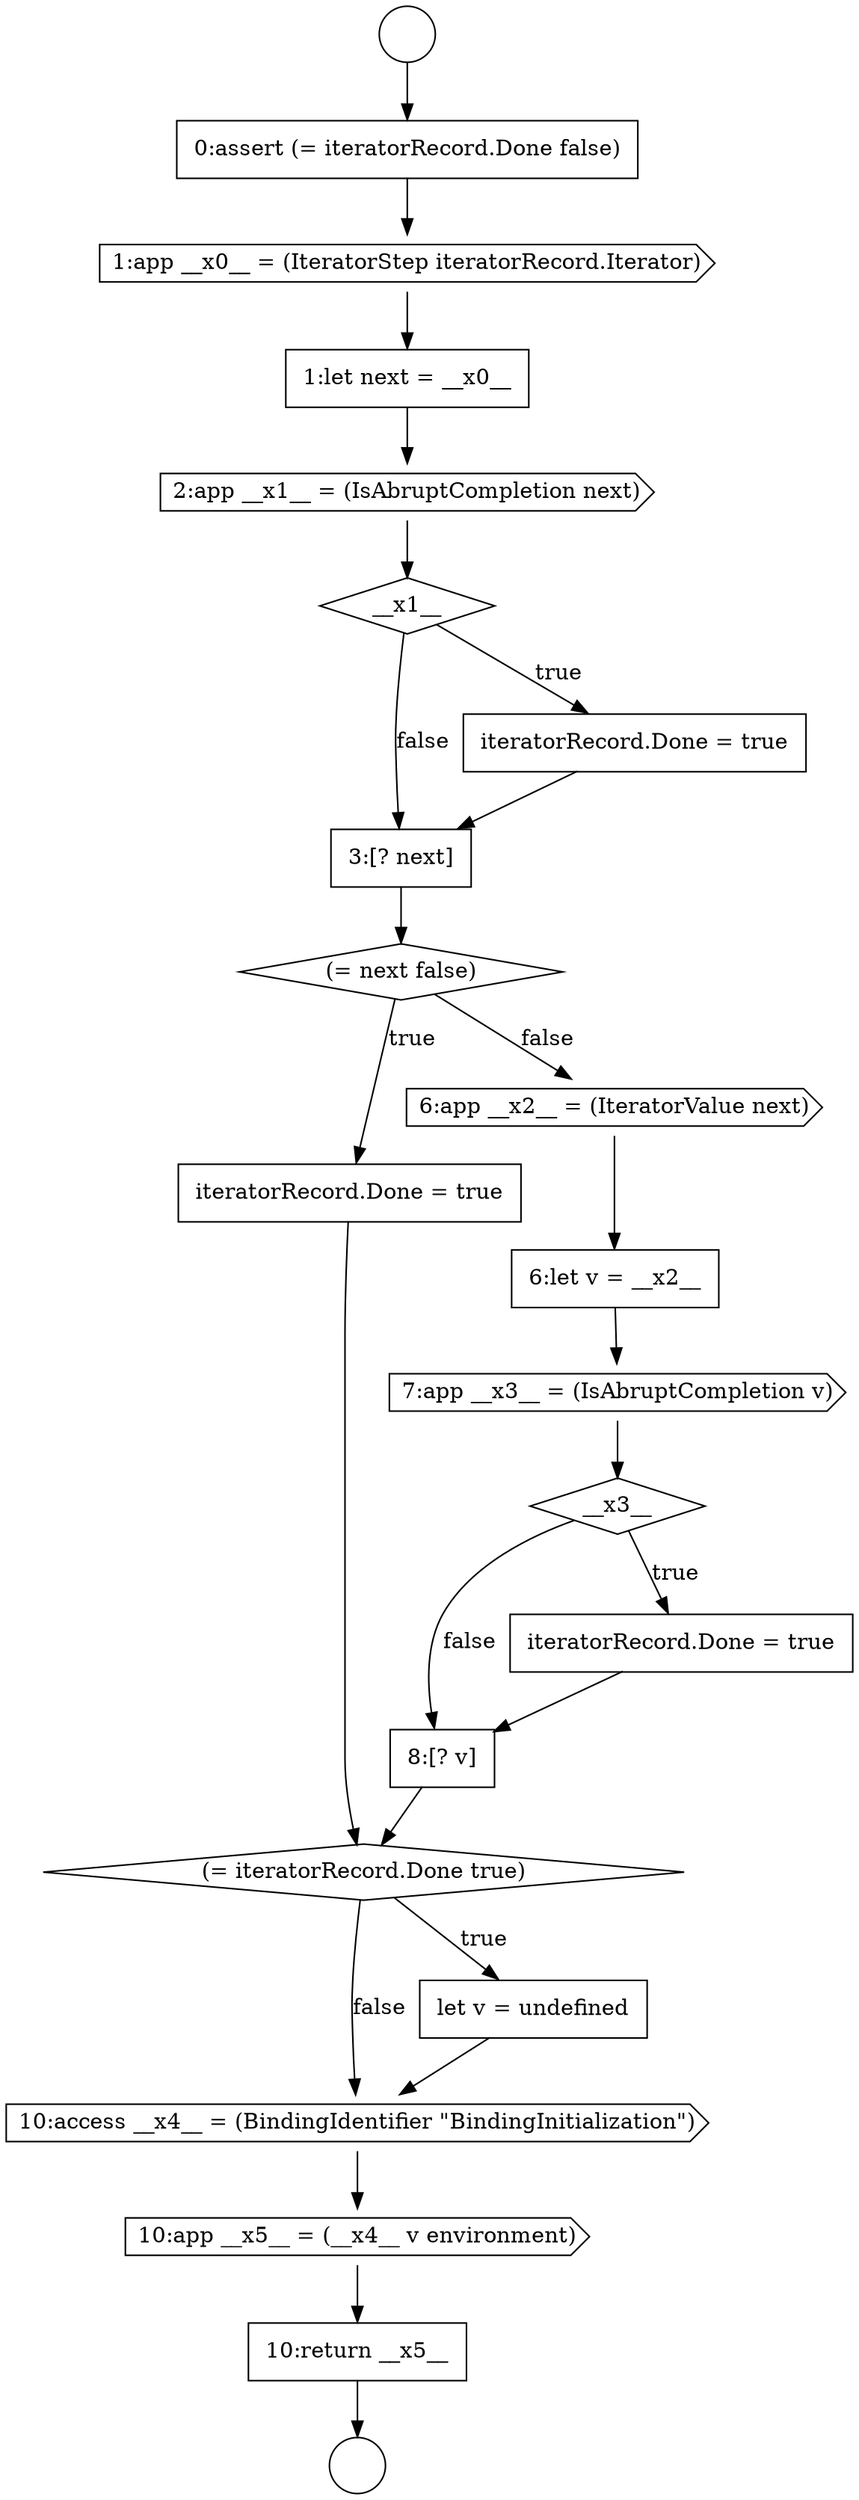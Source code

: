 digraph {
  node8154 [shape=none, margin=0, label=<<font color="black">
    <table border="0" cellborder="1" cellspacing="0" cellpadding="10">
      <tr><td align="left">6:let v = __x2__</td></tr>
    </table>
  </font>> color="black" fillcolor="white" style=filled]
  node8150 [shape=none, margin=0, label=<<font color="black">
    <table border="0" cellborder="1" cellspacing="0" cellpadding="10">
      <tr><td align="left">3:[? next]</td></tr>
    </table>
  </font>> color="black" fillcolor="white" style=filled]
  node8146 [shape=none, margin=0, label=<<font color="black">
    <table border="0" cellborder="1" cellspacing="0" cellpadding="10">
      <tr><td align="left">1:let next = __x0__</td></tr>
    </table>
  </font>> color="black" fillcolor="white" style=filled]
  node8161 [shape=cds, label=<<font color="black">10:access __x4__ = (BindingIdentifier &quot;BindingInitialization&quot;)</font>> color="black" fillcolor="white" style=filled]
  node8158 [shape=none, margin=0, label=<<font color="black">
    <table border="0" cellborder="1" cellspacing="0" cellpadding="10">
      <tr><td align="left">8:[? v]</td></tr>
    </table>
  </font>> color="black" fillcolor="white" style=filled]
  node8149 [shape=none, margin=0, label=<<font color="black">
    <table border="0" cellborder="1" cellspacing="0" cellpadding="10">
      <tr><td align="left">iteratorRecord.Done = true</td></tr>
    </table>
  </font>> color="black" fillcolor="white" style=filled]
  node8159 [shape=diamond, label=<<font color="black">(= iteratorRecord.Done true)</font>> color="black" fillcolor="white" style=filled]
  node8152 [shape=none, margin=0, label=<<font color="black">
    <table border="0" cellborder="1" cellspacing="0" cellpadding="10">
      <tr><td align="left">iteratorRecord.Done = true</td></tr>
    </table>
  </font>> color="black" fillcolor="white" style=filled]
  node8156 [shape=diamond, label=<<font color="black">__x3__</font>> color="black" fillcolor="white" style=filled]
  node8160 [shape=none, margin=0, label=<<font color="black">
    <table border="0" cellborder="1" cellspacing="0" cellpadding="10">
      <tr><td align="left">let v = undefined</td></tr>
    </table>
  </font>> color="black" fillcolor="white" style=filled]
  node8148 [shape=diamond, label=<<font color="black">__x1__</font>> color="black" fillcolor="white" style=filled]
  node8151 [shape=diamond, label=<<font color="black">(= next false)</font>> color="black" fillcolor="white" style=filled]
  node8153 [shape=cds, label=<<font color="black">6:app __x2__ = (IteratorValue next)</font>> color="black" fillcolor="white" style=filled]
  node8162 [shape=cds, label=<<font color="black">10:app __x5__ = (__x4__ v environment)</font>> color="black" fillcolor="white" style=filled]
  node8147 [shape=cds, label=<<font color="black">2:app __x1__ = (IsAbruptCompletion next)</font>> color="black" fillcolor="white" style=filled]
  node8157 [shape=none, margin=0, label=<<font color="black">
    <table border="0" cellborder="1" cellspacing="0" cellpadding="10">
      <tr><td align="left">iteratorRecord.Done = true</td></tr>
    </table>
  </font>> color="black" fillcolor="white" style=filled]
  node8145 [shape=cds, label=<<font color="black">1:app __x0__ = (IteratorStep iteratorRecord.Iterator)</font>> color="black" fillcolor="white" style=filled]
  node8155 [shape=cds, label=<<font color="black">7:app __x3__ = (IsAbruptCompletion v)</font>> color="black" fillcolor="white" style=filled]
  node8144 [shape=none, margin=0, label=<<font color="black">
    <table border="0" cellborder="1" cellspacing="0" cellpadding="10">
      <tr><td align="left">0:assert (= iteratorRecord.Done false)</td></tr>
    </table>
  </font>> color="black" fillcolor="white" style=filled]
  node8142 [shape=circle label=" " color="black" fillcolor="white" style=filled]
  node8143 [shape=circle label=" " color="black" fillcolor="white" style=filled]
  node8163 [shape=none, margin=0, label=<<font color="black">
    <table border="0" cellborder="1" cellspacing="0" cellpadding="10">
      <tr><td align="left">10:return __x5__</td></tr>
    </table>
  </font>> color="black" fillcolor="white" style=filled]
  node8148 -> node8149 [label=<<font color="black">true</font>> color="black"]
  node8148 -> node8150 [label=<<font color="black">false</font>> color="black"]
  node8149 -> node8150 [ color="black"]
  node8163 -> node8143 [ color="black"]
  node8142 -> node8144 [ color="black"]
  node8144 -> node8145 [ color="black"]
  node8162 -> node8163 [ color="black"]
  node8158 -> node8159 [ color="black"]
  node8145 -> node8146 [ color="black"]
  node8161 -> node8162 [ color="black"]
  node8159 -> node8160 [label=<<font color="black">true</font>> color="black"]
  node8159 -> node8161 [label=<<font color="black">false</font>> color="black"]
  node8153 -> node8154 [ color="black"]
  node8147 -> node8148 [ color="black"]
  node8154 -> node8155 [ color="black"]
  node8151 -> node8152 [label=<<font color="black">true</font>> color="black"]
  node8151 -> node8153 [label=<<font color="black">false</font>> color="black"]
  node8160 -> node8161 [ color="black"]
  node8152 -> node8159 [ color="black"]
  node8156 -> node8157 [label=<<font color="black">true</font>> color="black"]
  node8156 -> node8158 [label=<<font color="black">false</font>> color="black"]
  node8157 -> node8158 [ color="black"]
  node8150 -> node8151 [ color="black"]
  node8155 -> node8156 [ color="black"]
  node8146 -> node8147 [ color="black"]
}
